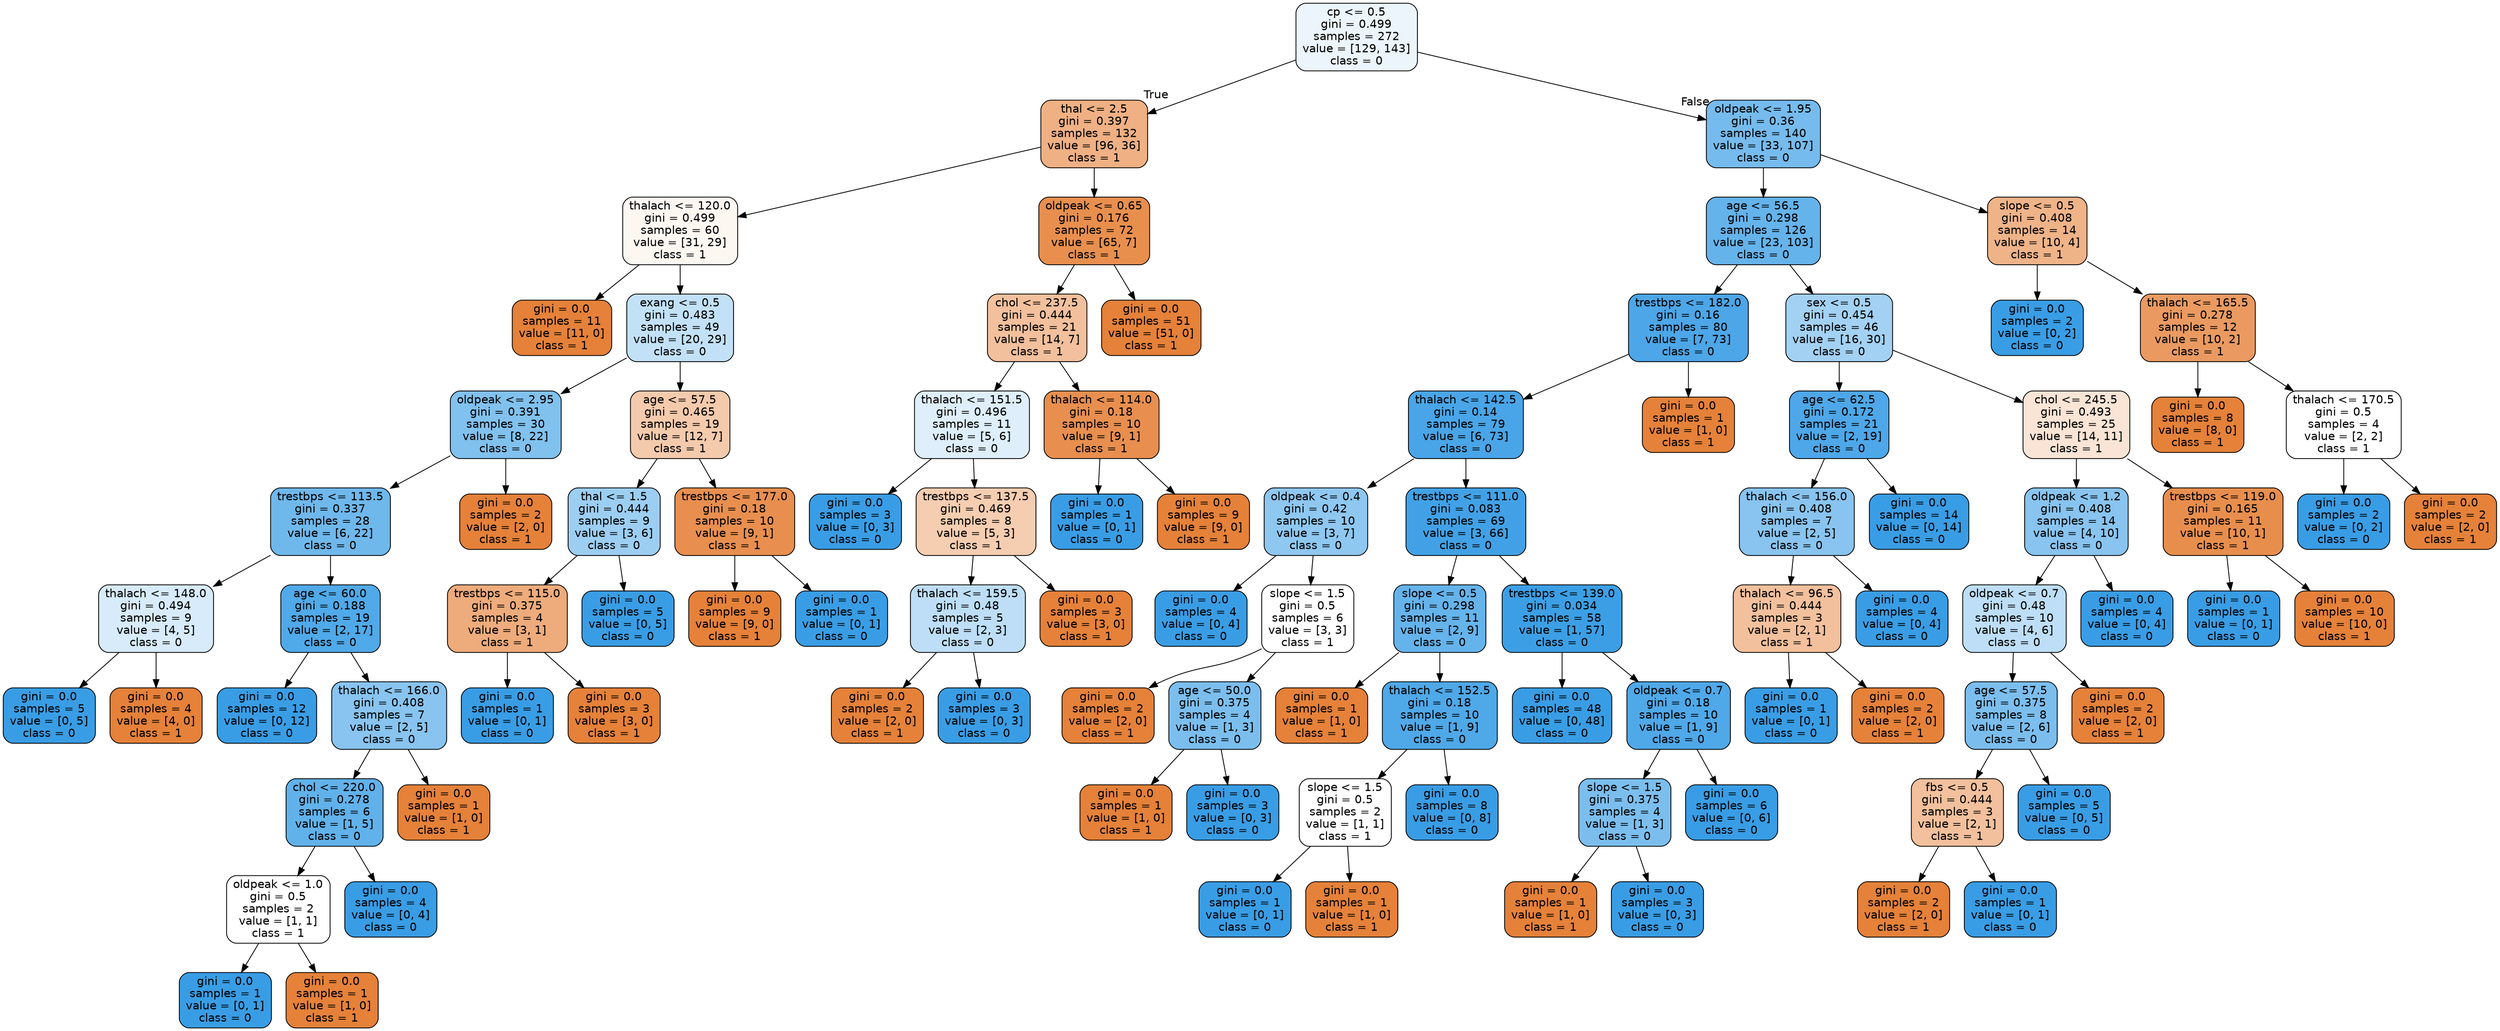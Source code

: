 digraph Tree {
node [shape=box, style="filled, rounded", color="black", fontname="helvetica"] ;
edge [fontname="helvetica"] ;
0 [label="cp <= 0.5\ngini = 0.499\nsamples = 272\nvalue = [129, 143]\nclass = 0", fillcolor="#ecf5fc"] ;
1 [label="thal <= 2.5\ngini = 0.397\nsamples = 132\nvalue = [96, 36]\nclass = 1", fillcolor="#efb083"] ;
0 -> 1 [labeldistance=2.5, labelangle=45, headlabel="True"] ;
2 [label="thalach <= 120.0\ngini = 0.499\nsamples = 60\nvalue = [31, 29]\nclass = 1", fillcolor="#fdf7f2"] ;
1 -> 2 ;
3 [label="gini = 0.0\nsamples = 11\nvalue = [11, 0]\nclass = 1", fillcolor="#e58139"] ;
2 -> 3 ;
4 [label="exang <= 0.5\ngini = 0.483\nsamples = 49\nvalue = [20, 29]\nclass = 0", fillcolor="#c2e1f7"] ;
2 -> 4 ;
5 [label="oldpeak <= 2.95\ngini = 0.391\nsamples = 30\nvalue = [8, 22]\nclass = 0", fillcolor="#81c1ee"] ;
4 -> 5 ;
6 [label="trestbps <= 113.5\ngini = 0.337\nsamples = 28\nvalue = [6, 22]\nclass = 0", fillcolor="#6fb8ec"] ;
5 -> 6 ;
7 [label="thalach <= 148.0\ngini = 0.494\nsamples = 9\nvalue = [4, 5]\nclass = 0", fillcolor="#d7ebfa"] ;
6 -> 7 ;
8 [label="gini = 0.0\nsamples = 5\nvalue = [0, 5]\nclass = 0", fillcolor="#399de5"] ;
7 -> 8 ;
9 [label="gini = 0.0\nsamples = 4\nvalue = [4, 0]\nclass = 1", fillcolor="#e58139"] ;
7 -> 9 ;
10 [label="age <= 60.0\ngini = 0.188\nsamples = 19\nvalue = [2, 17]\nclass = 0", fillcolor="#50a9e8"] ;
6 -> 10 ;
11 [label="gini = 0.0\nsamples = 12\nvalue = [0, 12]\nclass = 0", fillcolor="#399de5"] ;
10 -> 11 ;
12 [label="thalach <= 166.0\ngini = 0.408\nsamples = 7\nvalue = [2, 5]\nclass = 0", fillcolor="#88c4ef"] ;
10 -> 12 ;
13 [label="chol <= 220.0\ngini = 0.278\nsamples = 6\nvalue = [1, 5]\nclass = 0", fillcolor="#61b1ea"] ;
12 -> 13 ;
14 [label="oldpeak <= 1.0\ngini = 0.5\nsamples = 2\nvalue = [1, 1]\nclass = 1", fillcolor="#ffffff"] ;
13 -> 14 ;
15 [label="gini = 0.0\nsamples = 1\nvalue = [0, 1]\nclass = 0", fillcolor="#399de5"] ;
14 -> 15 ;
16 [label="gini = 0.0\nsamples = 1\nvalue = [1, 0]\nclass = 1", fillcolor="#e58139"] ;
14 -> 16 ;
17 [label="gini = 0.0\nsamples = 4\nvalue = [0, 4]\nclass = 0", fillcolor="#399de5"] ;
13 -> 17 ;
18 [label="gini = 0.0\nsamples = 1\nvalue = [1, 0]\nclass = 1", fillcolor="#e58139"] ;
12 -> 18 ;
19 [label="gini = 0.0\nsamples = 2\nvalue = [2, 0]\nclass = 1", fillcolor="#e58139"] ;
5 -> 19 ;
20 [label="age <= 57.5\ngini = 0.465\nsamples = 19\nvalue = [12, 7]\nclass = 1", fillcolor="#f4caac"] ;
4 -> 20 ;
21 [label="thal <= 1.5\ngini = 0.444\nsamples = 9\nvalue = [3, 6]\nclass = 0", fillcolor="#9ccef2"] ;
20 -> 21 ;
22 [label="trestbps <= 115.0\ngini = 0.375\nsamples = 4\nvalue = [3, 1]\nclass = 1", fillcolor="#eeab7b"] ;
21 -> 22 ;
23 [label="gini = 0.0\nsamples = 1\nvalue = [0, 1]\nclass = 0", fillcolor="#399de5"] ;
22 -> 23 ;
24 [label="gini = 0.0\nsamples = 3\nvalue = [3, 0]\nclass = 1", fillcolor="#e58139"] ;
22 -> 24 ;
25 [label="gini = 0.0\nsamples = 5\nvalue = [0, 5]\nclass = 0", fillcolor="#399de5"] ;
21 -> 25 ;
26 [label="trestbps <= 177.0\ngini = 0.18\nsamples = 10\nvalue = [9, 1]\nclass = 1", fillcolor="#e88f4f"] ;
20 -> 26 ;
27 [label="gini = 0.0\nsamples = 9\nvalue = [9, 0]\nclass = 1", fillcolor="#e58139"] ;
26 -> 27 ;
28 [label="gini = 0.0\nsamples = 1\nvalue = [0, 1]\nclass = 0", fillcolor="#399de5"] ;
26 -> 28 ;
29 [label="oldpeak <= 0.65\ngini = 0.176\nsamples = 72\nvalue = [65, 7]\nclass = 1", fillcolor="#e88f4e"] ;
1 -> 29 ;
30 [label="chol <= 237.5\ngini = 0.444\nsamples = 21\nvalue = [14, 7]\nclass = 1", fillcolor="#f2c09c"] ;
29 -> 30 ;
31 [label="thalach <= 151.5\ngini = 0.496\nsamples = 11\nvalue = [5, 6]\nclass = 0", fillcolor="#deeffb"] ;
30 -> 31 ;
32 [label="gini = 0.0\nsamples = 3\nvalue = [0, 3]\nclass = 0", fillcolor="#399de5"] ;
31 -> 32 ;
33 [label="trestbps <= 137.5\ngini = 0.469\nsamples = 8\nvalue = [5, 3]\nclass = 1", fillcolor="#f5cdb0"] ;
31 -> 33 ;
34 [label="thalach <= 159.5\ngini = 0.48\nsamples = 5\nvalue = [2, 3]\nclass = 0", fillcolor="#bddef6"] ;
33 -> 34 ;
35 [label="gini = 0.0\nsamples = 2\nvalue = [2, 0]\nclass = 1", fillcolor="#e58139"] ;
34 -> 35 ;
36 [label="gini = 0.0\nsamples = 3\nvalue = [0, 3]\nclass = 0", fillcolor="#399de5"] ;
34 -> 36 ;
37 [label="gini = 0.0\nsamples = 3\nvalue = [3, 0]\nclass = 1", fillcolor="#e58139"] ;
33 -> 37 ;
38 [label="thalach <= 114.0\ngini = 0.18\nsamples = 10\nvalue = [9, 1]\nclass = 1", fillcolor="#e88f4f"] ;
30 -> 38 ;
39 [label="gini = 0.0\nsamples = 1\nvalue = [0, 1]\nclass = 0", fillcolor="#399de5"] ;
38 -> 39 ;
40 [label="gini = 0.0\nsamples = 9\nvalue = [9, 0]\nclass = 1", fillcolor="#e58139"] ;
38 -> 40 ;
41 [label="gini = 0.0\nsamples = 51\nvalue = [51, 0]\nclass = 1", fillcolor="#e58139"] ;
29 -> 41 ;
42 [label="oldpeak <= 1.95\ngini = 0.36\nsamples = 140\nvalue = [33, 107]\nclass = 0", fillcolor="#76bbed"] ;
0 -> 42 [labeldistance=2.5, labelangle=-45, headlabel="False"] ;
43 [label="age <= 56.5\ngini = 0.298\nsamples = 126\nvalue = [23, 103]\nclass = 0", fillcolor="#65b3eb"] ;
42 -> 43 ;
44 [label="trestbps <= 182.0\ngini = 0.16\nsamples = 80\nvalue = [7, 73]\nclass = 0", fillcolor="#4ca6e7"] ;
43 -> 44 ;
45 [label="thalach <= 142.5\ngini = 0.14\nsamples = 79\nvalue = [6, 73]\nclass = 0", fillcolor="#49a5e7"] ;
44 -> 45 ;
46 [label="oldpeak <= 0.4\ngini = 0.42\nsamples = 10\nvalue = [3, 7]\nclass = 0", fillcolor="#8ec7f0"] ;
45 -> 46 ;
47 [label="gini = 0.0\nsamples = 4\nvalue = [0, 4]\nclass = 0", fillcolor="#399de5"] ;
46 -> 47 ;
48 [label="slope <= 1.5\ngini = 0.5\nsamples = 6\nvalue = [3, 3]\nclass = 1", fillcolor="#ffffff"] ;
46 -> 48 ;
49 [label="gini = 0.0\nsamples = 2\nvalue = [2, 0]\nclass = 1", fillcolor="#e58139"] ;
48 -> 49 ;
50 [label="age <= 50.0\ngini = 0.375\nsamples = 4\nvalue = [1, 3]\nclass = 0", fillcolor="#7bbeee"] ;
48 -> 50 ;
51 [label="gini = 0.0\nsamples = 1\nvalue = [1, 0]\nclass = 1", fillcolor="#e58139"] ;
50 -> 51 ;
52 [label="gini = 0.0\nsamples = 3\nvalue = [0, 3]\nclass = 0", fillcolor="#399de5"] ;
50 -> 52 ;
53 [label="trestbps <= 111.0\ngini = 0.083\nsamples = 69\nvalue = [3, 66]\nclass = 0", fillcolor="#42a1e6"] ;
45 -> 53 ;
54 [label="slope <= 0.5\ngini = 0.298\nsamples = 11\nvalue = [2, 9]\nclass = 0", fillcolor="#65b3eb"] ;
53 -> 54 ;
55 [label="gini = 0.0\nsamples = 1\nvalue = [1, 0]\nclass = 1", fillcolor="#e58139"] ;
54 -> 55 ;
56 [label="thalach <= 152.5\ngini = 0.18\nsamples = 10\nvalue = [1, 9]\nclass = 0", fillcolor="#4fa8e8"] ;
54 -> 56 ;
57 [label="slope <= 1.5\ngini = 0.5\nsamples = 2\nvalue = [1, 1]\nclass = 1", fillcolor="#ffffff"] ;
56 -> 57 ;
58 [label="gini = 0.0\nsamples = 1\nvalue = [0, 1]\nclass = 0", fillcolor="#399de5"] ;
57 -> 58 ;
59 [label="gini = 0.0\nsamples = 1\nvalue = [1, 0]\nclass = 1", fillcolor="#e58139"] ;
57 -> 59 ;
60 [label="gini = 0.0\nsamples = 8\nvalue = [0, 8]\nclass = 0", fillcolor="#399de5"] ;
56 -> 60 ;
61 [label="trestbps <= 139.0\ngini = 0.034\nsamples = 58\nvalue = [1, 57]\nclass = 0", fillcolor="#3c9fe5"] ;
53 -> 61 ;
62 [label="gini = 0.0\nsamples = 48\nvalue = [0, 48]\nclass = 0", fillcolor="#399de5"] ;
61 -> 62 ;
63 [label="oldpeak <= 0.7\ngini = 0.18\nsamples = 10\nvalue = [1, 9]\nclass = 0", fillcolor="#4fa8e8"] ;
61 -> 63 ;
64 [label="slope <= 1.5\ngini = 0.375\nsamples = 4\nvalue = [1, 3]\nclass = 0", fillcolor="#7bbeee"] ;
63 -> 64 ;
65 [label="gini = 0.0\nsamples = 1\nvalue = [1, 0]\nclass = 1", fillcolor="#e58139"] ;
64 -> 65 ;
66 [label="gini = 0.0\nsamples = 3\nvalue = [0, 3]\nclass = 0", fillcolor="#399de5"] ;
64 -> 66 ;
67 [label="gini = 0.0\nsamples = 6\nvalue = [0, 6]\nclass = 0", fillcolor="#399de5"] ;
63 -> 67 ;
68 [label="gini = 0.0\nsamples = 1\nvalue = [1, 0]\nclass = 1", fillcolor="#e58139"] ;
44 -> 68 ;
69 [label="sex <= 0.5\ngini = 0.454\nsamples = 46\nvalue = [16, 30]\nclass = 0", fillcolor="#a3d1f3"] ;
43 -> 69 ;
70 [label="age <= 62.5\ngini = 0.172\nsamples = 21\nvalue = [2, 19]\nclass = 0", fillcolor="#4ea7e8"] ;
69 -> 70 ;
71 [label="thalach <= 156.0\ngini = 0.408\nsamples = 7\nvalue = [2, 5]\nclass = 0", fillcolor="#88c4ef"] ;
70 -> 71 ;
72 [label="thalach <= 96.5\ngini = 0.444\nsamples = 3\nvalue = [2, 1]\nclass = 1", fillcolor="#f2c09c"] ;
71 -> 72 ;
73 [label="gini = 0.0\nsamples = 1\nvalue = [0, 1]\nclass = 0", fillcolor="#399de5"] ;
72 -> 73 ;
74 [label="gini = 0.0\nsamples = 2\nvalue = [2, 0]\nclass = 1", fillcolor="#e58139"] ;
72 -> 74 ;
75 [label="gini = 0.0\nsamples = 4\nvalue = [0, 4]\nclass = 0", fillcolor="#399de5"] ;
71 -> 75 ;
76 [label="gini = 0.0\nsamples = 14\nvalue = [0, 14]\nclass = 0", fillcolor="#399de5"] ;
70 -> 76 ;
77 [label="chol <= 245.5\ngini = 0.493\nsamples = 25\nvalue = [14, 11]\nclass = 1", fillcolor="#f9e4d5"] ;
69 -> 77 ;
78 [label="oldpeak <= 1.2\ngini = 0.408\nsamples = 14\nvalue = [4, 10]\nclass = 0", fillcolor="#88c4ef"] ;
77 -> 78 ;
79 [label="oldpeak <= 0.7\ngini = 0.48\nsamples = 10\nvalue = [4, 6]\nclass = 0", fillcolor="#bddef6"] ;
78 -> 79 ;
80 [label="age <= 57.5\ngini = 0.375\nsamples = 8\nvalue = [2, 6]\nclass = 0", fillcolor="#7bbeee"] ;
79 -> 80 ;
81 [label="fbs <= 0.5\ngini = 0.444\nsamples = 3\nvalue = [2, 1]\nclass = 1", fillcolor="#f2c09c"] ;
80 -> 81 ;
82 [label="gini = 0.0\nsamples = 2\nvalue = [2, 0]\nclass = 1", fillcolor="#e58139"] ;
81 -> 82 ;
83 [label="gini = 0.0\nsamples = 1\nvalue = [0, 1]\nclass = 0", fillcolor="#399de5"] ;
81 -> 83 ;
84 [label="gini = 0.0\nsamples = 5\nvalue = [0, 5]\nclass = 0", fillcolor="#399de5"] ;
80 -> 84 ;
85 [label="gini = 0.0\nsamples = 2\nvalue = [2, 0]\nclass = 1", fillcolor="#e58139"] ;
79 -> 85 ;
86 [label="gini = 0.0\nsamples = 4\nvalue = [0, 4]\nclass = 0", fillcolor="#399de5"] ;
78 -> 86 ;
87 [label="trestbps <= 119.0\ngini = 0.165\nsamples = 11\nvalue = [10, 1]\nclass = 1", fillcolor="#e88e4d"] ;
77 -> 87 ;
88 [label="gini = 0.0\nsamples = 1\nvalue = [0, 1]\nclass = 0", fillcolor="#399de5"] ;
87 -> 88 ;
89 [label="gini = 0.0\nsamples = 10\nvalue = [10, 0]\nclass = 1", fillcolor="#e58139"] ;
87 -> 89 ;
90 [label="slope <= 0.5\ngini = 0.408\nsamples = 14\nvalue = [10, 4]\nclass = 1", fillcolor="#efb388"] ;
42 -> 90 ;
91 [label="gini = 0.0\nsamples = 2\nvalue = [0, 2]\nclass = 0", fillcolor="#399de5"] ;
90 -> 91 ;
92 [label="thalach <= 165.5\ngini = 0.278\nsamples = 12\nvalue = [10, 2]\nclass = 1", fillcolor="#ea9a61"] ;
90 -> 92 ;
93 [label="gini = 0.0\nsamples = 8\nvalue = [8, 0]\nclass = 1", fillcolor="#e58139"] ;
92 -> 93 ;
94 [label="thalach <= 170.5\ngini = 0.5\nsamples = 4\nvalue = [2, 2]\nclass = 1", fillcolor="#ffffff"] ;
92 -> 94 ;
95 [label="gini = 0.0\nsamples = 2\nvalue = [0, 2]\nclass = 0", fillcolor="#399de5"] ;
94 -> 95 ;
96 [label="gini = 0.0\nsamples = 2\nvalue = [2, 0]\nclass = 1", fillcolor="#e58139"] ;
94 -> 96 ;
}